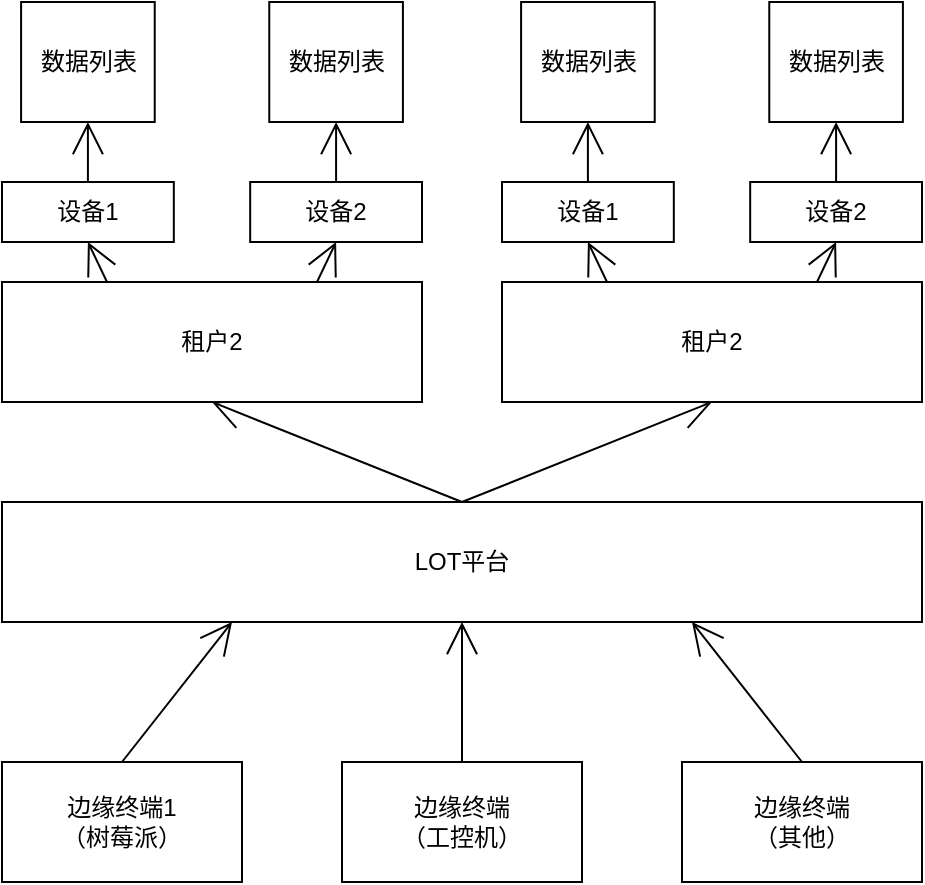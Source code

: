 <mxfile version="15.3.3" type="github">
  <diagram id="F_MXYTnieQ5TJMR97EJS" name="Page-1">
    <mxGraphModel dx="1090" dy="739" grid="1" gridSize="10" guides="1" tooltips="1" connect="1" arrows="1" fold="1" page="1" pageScale="1" pageWidth="827" pageHeight="1169" math="0" shadow="0">
      <root>
        <mxCell id="0" />
        <mxCell id="1" parent="0" />
        <mxCell id="0piI9dH6yJna6jwJGLCU-21" style="edgeStyle=none;curved=1;rounded=0;orthogonalLoop=1;jettySize=auto;html=1;exitX=0.5;exitY=0;exitDx=0;exitDy=0;entryX=0.5;entryY=1;entryDx=0;entryDy=0;endArrow=open;startSize=14;endSize=14;sourcePerimeterSpacing=8;targetPerimeterSpacing=8;" edge="1" parent="1" source="0piI9dH6yJna6jwJGLCU-1" target="0piI9dH6yJna6jwJGLCU-41">
          <mxGeometry relative="1" as="geometry">
            <mxPoint x="220" y="230" as="targetPoint" />
          </mxGeometry>
        </mxCell>
        <mxCell id="0piI9dH6yJna6jwJGLCU-22" style="edgeStyle=none;curved=1;rounded=0;orthogonalLoop=1;jettySize=auto;html=1;exitX=0.5;exitY=0;exitDx=0;exitDy=0;entryX=0.5;entryY=1;entryDx=0;entryDy=0;endArrow=open;startSize=14;endSize=14;sourcePerimeterSpacing=8;targetPerimeterSpacing=8;" edge="1" parent="1" source="0piI9dH6yJna6jwJGLCU-1" target="0piI9dH6yJna6jwJGLCU-11">
          <mxGeometry relative="1" as="geometry" />
        </mxCell>
        <mxCell id="0piI9dH6yJna6jwJGLCU-1" value="LOT平台" style="rounded=0;whiteSpace=wrap;html=1;hachureGap=4;pointerEvents=0;" vertex="1" parent="1">
          <mxGeometry x="155" y="330" width="460" height="60" as="geometry" />
        </mxCell>
        <mxCell id="0piI9dH6yJna6jwJGLCU-5" style="edgeStyle=none;curved=1;rounded=0;orthogonalLoop=1;jettySize=auto;html=1;exitX=0.5;exitY=0;exitDx=0;exitDy=0;entryX=0.25;entryY=1;entryDx=0;entryDy=0;endArrow=open;startSize=14;endSize=14;sourcePerimeterSpacing=8;targetPerimeterSpacing=8;" edge="1" parent="1" source="0piI9dH6yJna6jwJGLCU-2" target="0piI9dH6yJna6jwJGLCU-1">
          <mxGeometry relative="1" as="geometry" />
        </mxCell>
        <mxCell id="0piI9dH6yJna6jwJGLCU-2" value="边缘终端1&lt;br&gt;（树莓派）" style="rounded=0;whiteSpace=wrap;html=1;hachureGap=4;pointerEvents=0;" vertex="1" parent="1">
          <mxGeometry x="155" y="460" width="120" height="60" as="geometry" />
        </mxCell>
        <mxCell id="0piI9dH6yJna6jwJGLCU-6" style="edgeStyle=none;curved=1;rounded=0;orthogonalLoop=1;jettySize=auto;html=1;exitX=0.5;exitY=0;exitDx=0;exitDy=0;entryX=0.5;entryY=1;entryDx=0;entryDy=0;endArrow=open;startSize=14;endSize=14;sourcePerimeterSpacing=8;targetPerimeterSpacing=8;" edge="1" parent="1" source="0piI9dH6yJna6jwJGLCU-3" target="0piI9dH6yJna6jwJGLCU-1">
          <mxGeometry relative="1" as="geometry" />
        </mxCell>
        <mxCell id="0piI9dH6yJna6jwJGLCU-3" value="边缘终端&lt;br&gt;（工控机）" style="rounded=0;whiteSpace=wrap;html=1;hachureGap=4;pointerEvents=0;" vertex="1" parent="1">
          <mxGeometry x="325" y="460" width="120" height="60" as="geometry" />
        </mxCell>
        <mxCell id="0piI9dH6yJna6jwJGLCU-7" style="edgeStyle=none;curved=1;rounded=0;orthogonalLoop=1;jettySize=auto;html=1;exitX=0.5;exitY=0;exitDx=0;exitDy=0;entryX=0.75;entryY=1;entryDx=0;entryDy=0;endArrow=open;startSize=14;endSize=14;sourcePerimeterSpacing=8;targetPerimeterSpacing=8;" edge="1" parent="1" source="0piI9dH6yJna6jwJGLCU-4" target="0piI9dH6yJna6jwJGLCU-1">
          <mxGeometry relative="1" as="geometry" />
        </mxCell>
        <mxCell id="0piI9dH6yJna6jwJGLCU-4" value="边缘终端&lt;br&gt;（其他）" style="rounded=0;whiteSpace=wrap;html=1;hachureGap=4;pointerEvents=0;" vertex="1" parent="1">
          <mxGeometry x="495" y="460" width="120" height="60" as="geometry" />
        </mxCell>
        <mxCell id="0piI9dH6yJna6jwJGLCU-39" value="" style="group" vertex="1" connectable="0" parent="1">
          <mxGeometry x="405" y="80" width="210" height="200" as="geometry" />
        </mxCell>
        <mxCell id="0piI9dH6yJna6jwJGLCU-11" value="租户2" style="rounded=0;whiteSpace=wrap;html=1;hachureGap=4;pointerEvents=0;" vertex="1" parent="0piI9dH6yJna6jwJGLCU-39">
          <mxGeometry y="140" width="210" height="60" as="geometry" />
        </mxCell>
        <mxCell id="0piI9dH6yJna6jwJGLCU-17" value="设备1" style="rounded=0;whiteSpace=wrap;html=1;hachureGap=4;pointerEvents=0;" vertex="1" parent="0piI9dH6yJna6jwJGLCU-39">
          <mxGeometry y="90" width="85.909" height="30" as="geometry" />
        </mxCell>
        <mxCell id="0piI9dH6yJna6jwJGLCU-26" style="edgeStyle=none;curved=1;rounded=0;orthogonalLoop=1;jettySize=auto;html=1;exitX=0.25;exitY=0;exitDx=0;exitDy=0;entryX=0.5;entryY=1;entryDx=0;entryDy=0;endArrow=open;startSize=14;endSize=14;sourcePerimeterSpacing=8;targetPerimeterSpacing=8;" edge="1" parent="0piI9dH6yJna6jwJGLCU-39" source="0piI9dH6yJna6jwJGLCU-11" target="0piI9dH6yJna6jwJGLCU-17">
          <mxGeometry relative="1" as="geometry" />
        </mxCell>
        <mxCell id="0piI9dH6yJna6jwJGLCU-18" value="设备2" style="rounded=0;whiteSpace=wrap;html=1;hachureGap=4;pointerEvents=0;" vertex="1" parent="0piI9dH6yJna6jwJGLCU-39">
          <mxGeometry x="124.091" y="90" width="85.909" height="30" as="geometry" />
        </mxCell>
        <mxCell id="0piI9dH6yJna6jwJGLCU-27" style="edgeStyle=none;curved=1;rounded=0;orthogonalLoop=1;jettySize=auto;html=1;exitX=0.75;exitY=0;exitDx=0;exitDy=0;entryX=0.5;entryY=1;entryDx=0;entryDy=0;endArrow=open;startSize=14;endSize=14;sourcePerimeterSpacing=8;targetPerimeterSpacing=8;" edge="1" parent="0piI9dH6yJna6jwJGLCU-39" source="0piI9dH6yJna6jwJGLCU-11" target="0piI9dH6yJna6jwJGLCU-18">
          <mxGeometry relative="1" as="geometry" />
        </mxCell>
        <mxCell id="0piI9dH6yJna6jwJGLCU-33" value="数据列表" style="rounded=0;whiteSpace=wrap;html=1;hachureGap=4;pointerEvents=0;" vertex="1" parent="0piI9dH6yJna6jwJGLCU-39">
          <mxGeometry x="9.545" width="66.818" height="60" as="geometry" />
        </mxCell>
        <mxCell id="0piI9dH6yJna6jwJGLCU-34" style="edgeStyle=none;curved=1;rounded=0;orthogonalLoop=1;jettySize=auto;html=1;exitX=0.5;exitY=0;exitDx=0;exitDy=0;entryX=0.5;entryY=1;entryDx=0;entryDy=0;endArrow=open;startSize=14;endSize=14;sourcePerimeterSpacing=8;targetPerimeterSpacing=8;" edge="1" target="0piI9dH6yJna6jwJGLCU-33" parent="0piI9dH6yJna6jwJGLCU-39">
          <mxGeometry relative="1" as="geometry">
            <mxPoint x="42.955" y="90.0" as="sourcePoint" />
          </mxGeometry>
        </mxCell>
        <mxCell id="0piI9dH6yJna6jwJGLCU-35" style="edgeStyle=none;curved=1;rounded=0;orthogonalLoop=1;jettySize=auto;html=1;exitX=0.5;exitY=0;exitDx=0;exitDy=0;entryX=0.5;entryY=1;entryDx=0;entryDy=0;endArrow=open;startSize=14;endSize=14;sourcePerimeterSpacing=8;targetPerimeterSpacing=8;" edge="1" target="0piI9dH6yJna6jwJGLCU-36" parent="0piI9dH6yJna6jwJGLCU-39">
          <mxGeometry relative="1" as="geometry">
            <mxPoint x="167.045" y="90.0" as="sourcePoint" />
          </mxGeometry>
        </mxCell>
        <mxCell id="0piI9dH6yJna6jwJGLCU-36" value="数据列表" style="rounded=0;whiteSpace=wrap;html=1;hachureGap=4;pointerEvents=0;" vertex="1" parent="0piI9dH6yJna6jwJGLCU-39">
          <mxGeometry x="133.636" width="66.818" height="60" as="geometry" />
        </mxCell>
        <mxCell id="0piI9dH6yJna6jwJGLCU-40" value="" style="group" vertex="1" connectable="0" parent="1">
          <mxGeometry x="155" y="80" width="210" height="200" as="geometry" />
        </mxCell>
        <mxCell id="0piI9dH6yJna6jwJGLCU-41" value="租户2" style="rounded=0;whiteSpace=wrap;html=1;hachureGap=4;pointerEvents=0;" vertex="1" parent="0piI9dH6yJna6jwJGLCU-40">
          <mxGeometry y="140" width="210" height="60" as="geometry" />
        </mxCell>
        <mxCell id="0piI9dH6yJna6jwJGLCU-42" value="设备1" style="rounded=0;whiteSpace=wrap;html=1;hachureGap=4;pointerEvents=0;" vertex="1" parent="0piI9dH6yJna6jwJGLCU-40">
          <mxGeometry y="90" width="85.909" height="30" as="geometry" />
        </mxCell>
        <mxCell id="0piI9dH6yJna6jwJGLCU-43" style="edgeStyle=none;curved=1;rounded=0;orthogonalLoop=1;jettySize=auto;html=1;exitX=0.25;exitY=0;exitDx=0;exitDy=0;entryX=0.5;entryY=1;entryDx=0;entryDy=0;endArrow=open;startSize=14;endSize=14;sourcePerimeterSpacing=8;targetPerimeterSpacing=8;" edge="1" parent="0piI9dH6yJna6jwJGLCU-40" source="0piI9dH6yJna6jwJGLCU-41" target="0piI9dH6yJna6jwJGLCU-42">
          <mxGeometry relative="1" as="geometry" />
        </mxCell>
        <mxCell id="0piI9dH6yJna6jwJGLCU-44" value="设备2" style="rounded=0;whiteSpace=wrap;html=1;hachureGap=4;pointerEvents=0;" vertex="1" parent="0piI9dH6yJna6jwJGLCU-40">
          <mxGeometry x="124.091" y="90" width="85.909" height="30" as="geometry" />
        </mxCell>
        <mxCell id="0piI9dH6yJna6jwJGLCU-45" style="edgeStyle=none;curved=1;rounded=0;orthogonalLoop=1;jettySize=auto;html=1;exitX=0.75;exitY=0;exitDx=0;exitDy=0;entryX=0.5;entryY=1;entryDx=0;entryDy=0;endArrow=open;startSize=14;endSize=14;sourcePerimeterSpacing=8;targetPerimeterSpacing=8;" edge="1" parent="0piI9dH6yJna6jwJGLCU-40" source="0piI9dH6yJna6jwJGLCU-41" target="0piI9dH6yJna6jwJGLCU-44">
          <mxGeometry relative="1" as="geometry" />
        </mxCell>
        <mxCell id="0piI9dH6yJna6jwJGLCU-46" value="数据列表" style="rounded=0;whiteSpace=wrap;html=1;hachureGap=4;pointerEvents=0;" vertex="1" parent="0piI9dH6yJna6jwJGLCU-40">
          <mxGeometry x="9.545" width="66.818" height="60" as="geometry" />
        </mxCell>
        <mxCell id="0piI9dH6yJna6jwJGLCU-47" style="edgeStyle=none;curved=1;rounded=0;orthogonalLoop=1;jettySize=auto;html=1;exitX=0.5;exitY=0;exitDx=0;exitDy=0;entryX=0.5;entryY=1;entryDx=0;entryDy=0;endArrow=open;startSize=14;endSize=14;sourcePerimeterSpacing=8;targetPerimeterSpacing=8;" edge="1" parent="0piI9dH6yJna6jwJGLCU-40" target="0piI9dH6yJna6jwJGLCU-46">
          <mxGeometry relative="1" as="geometry">
            <mxPoint x="42.955" y="90.0" as="sourcePoint" />
          </mxGeometry>
        </mxCell>
        <mxCell id="0piI9dH6yJna6jwJGLCU-48" style="edgeStyle=none;curved=1;rounded=0;orthogonalLoop=1;jettySize=auto;html=1;exitX=0.5;exitY=0;exitDx=0;exitDy=0;entryX=0.5;entryY=1;entryDx=0;entryDy=0;endArrow=open;startSize=14;endSize=14;sourcePerimeterSpacing=8;targetPerimeterSpacing=8;" edge="1" parent="0piI9dH6yJna6jwJGLCU-40" target="0piI9dH6yJna6jwJGLCU-49">
          <mxGeometry relative="1" as="geometry">
            <mxPoint x="167.045" y="90.0" as="sourcePoint" />
          </mxGeometry>
        </mxCell>
        <mxCell id="0piI9dH6yJna6jwJGLCU-49" value="数据列表" style="rounded=0;whiteSpace=wrap;html=1;hachureGap=4;pointerEvents=0;" vertex="1" parent="0piI9dH6yJna6jwJGLCU-40">
          <mxGeometry x="133.636" width="66.818" height="60" as="geometry" />
        </mxCell>
      </root>
    </mxGraphModel>
  </diagram>
</mxfile>
